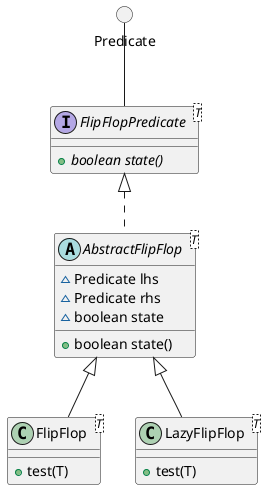 @startuml
circle Predicate<T>

interface FlipFlopPredicate<T> {
    + {abstract} boolean state()
'    + {static}  FlipFlopPredicate flipFlop(Predicate, Predicate)
'    + {static}  FlipFlopPredicate lazyFlipFlop(Predicate, Predicate)
}
abstract class AbstractFlipFlop<T> {
    ~Predicate lhs
    ~Predicate rhs
    ~boolean state
    +boolean state()
}
class FlipFlop<T> {
    +test(T)
}
class LazyFlipFlop<T> {
    +test(T)
}
Predicate -- FlipFlopPredicate
FlipFlopPredicate <|.. AbstractFlipFlop
AbstractFlipFlop <|-- FlipFlop
AbstractFlipFlop <|-- LazyFlipFlop
@enduml

